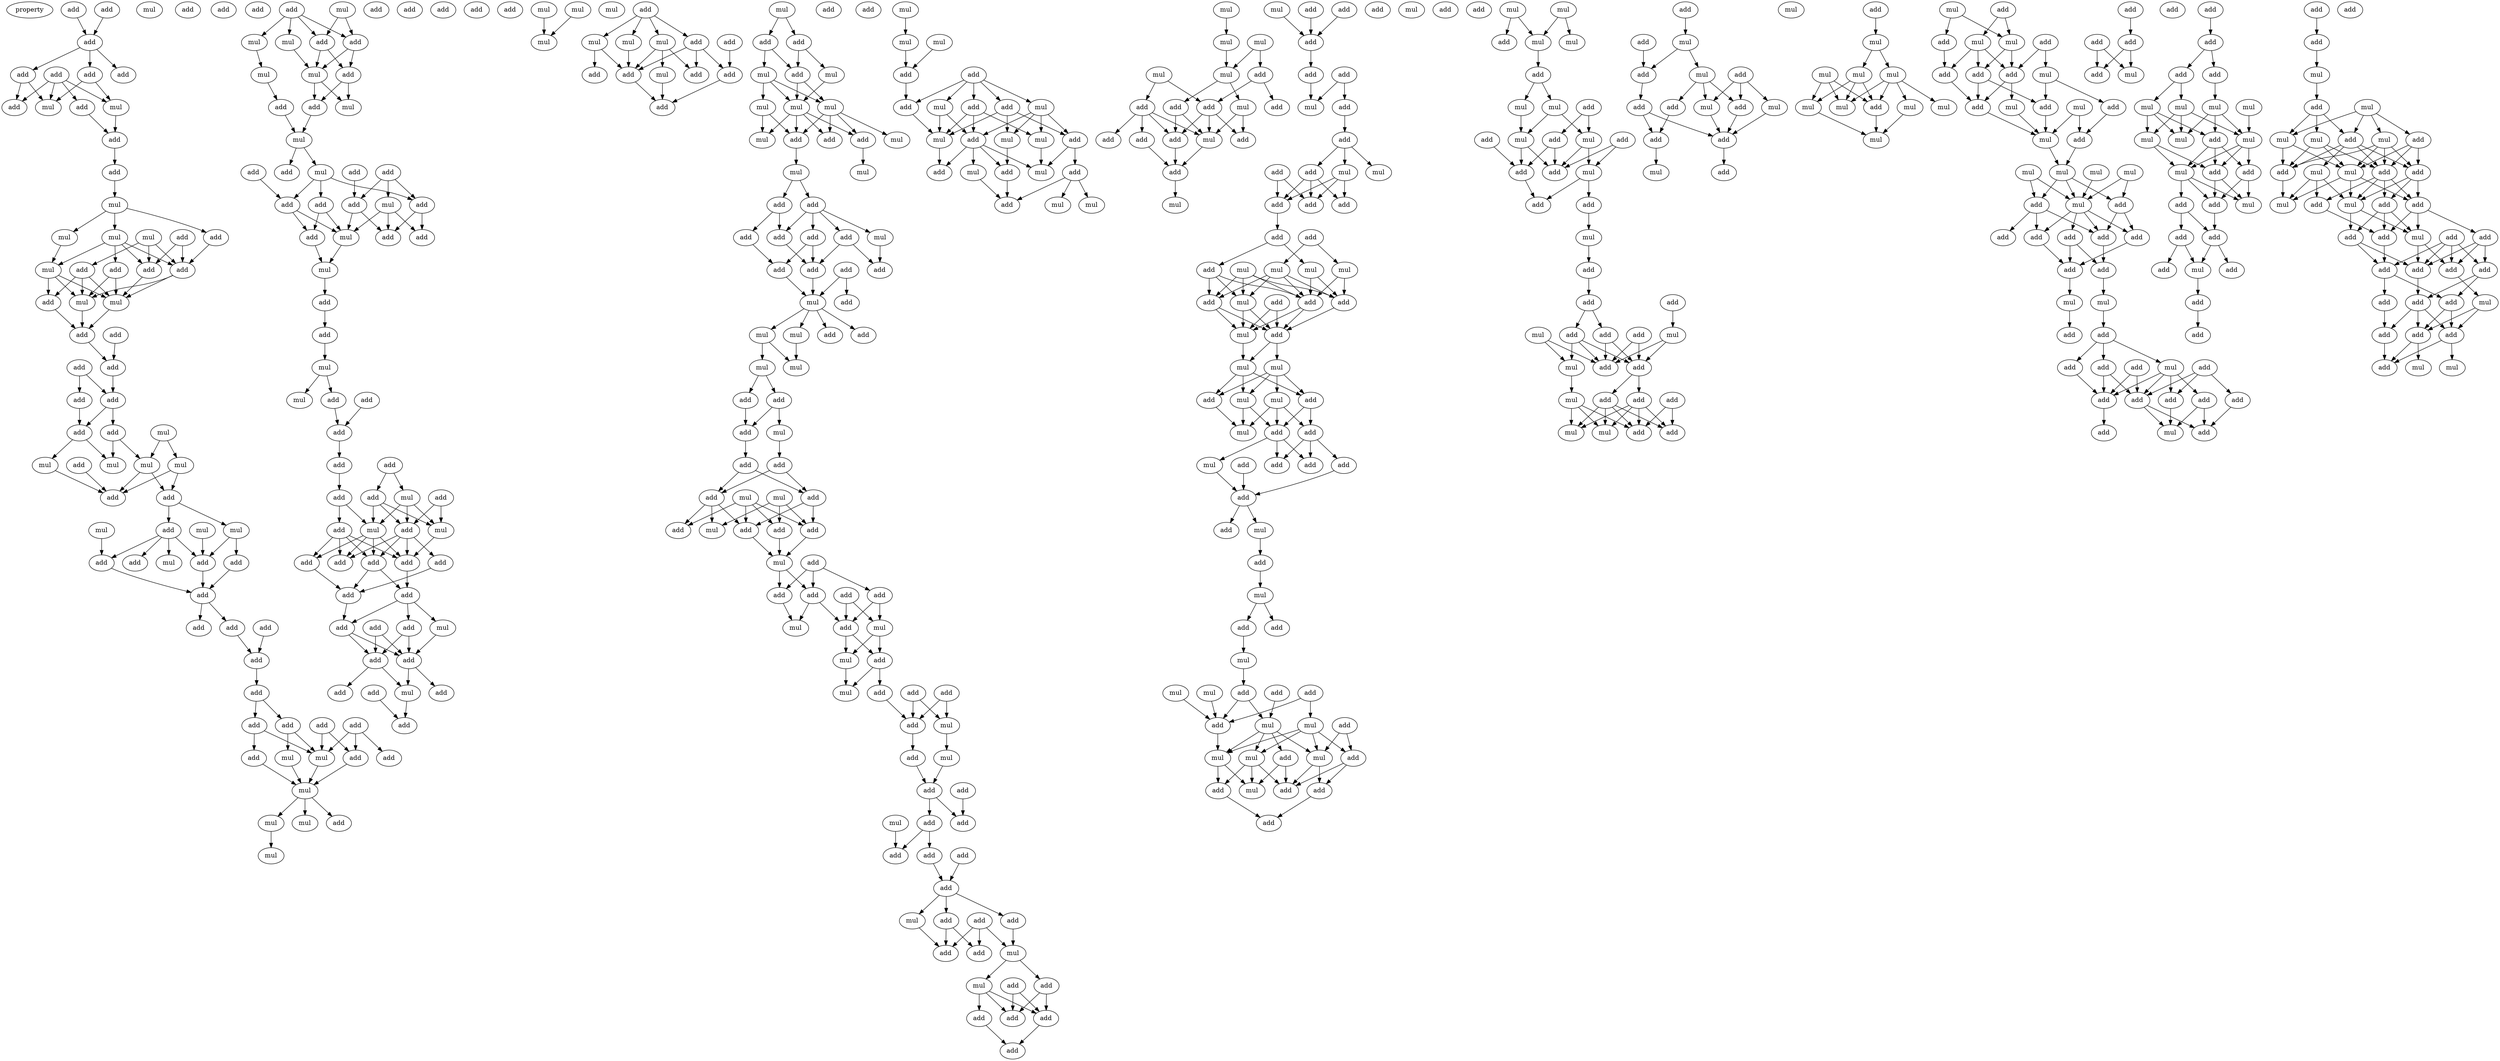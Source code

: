 digraph {
    node [fontcolor=black]
    property [mul=2,lf=1.1]
    0 [ label = add ];
    1 [ label = mul ];
    2 [ label = add ];
    3 [ label = add ];
    4 [ label = add ];
    5 [ label = add ];
    6 [ label = add ];
    7 [ label = add ];
    8 [ label = mul ];
    9 [ label = mul ];
    10 [ label = add ];
    11 [ label = add ];
    12 [ label = add ];
    13 [ label = add ];
    14 [ label = add ];
    15 [ label = add ];
    16 [ label = mul ];
    17 [ label = mul ];
    18 [ label = add ];
    19 [ label = add ];
    20 [ label = mul ];
    21 [ label = mul ];
    22 [ label = add ];
    23 [ label = add ];
    24 [ label = mul ];
    25 [ label = add ];
    26 [ label = add ];
    27 [ label = add ];
    28 [ label = mul ];
    29 [ label = mul ];
    30 [ label = add ];
    31 [ label = add ];
    32 [ label = add ];
    33 [ label = add ];
    34 [ label = add ];
    35 [ label = add ];
    36 [ label = add ];
    37 [ label = add ];
    38 [ label = mul ];
    39 [ label = add ];
    40 [ label = mul ];
    41 [ label = mul ];
    42 [ label = mul ];
    43 [ label = mul ];
    44 [ label = add ];
    45 [ label = add ];
    46 [ label = mul ];
    47 [ label = mul ];
    48 [ label = mul ];
    49 [ label = add ];
    50 [ label = add ];
    51 [ label = mul ];
    52 [ label = add ];
    53 [ label = add ];
    54 [ label = add ];
    55 [ label = add ];
    56 [ label = add ];
    57 [ label = add ];
    58 [ label = add ];
    59 [ label = add ];
    60 [ label = add ];
    61 [ label = add ];
    62 [ label = add ];
    63 [ label = add ];
    64 [ label = add ];
    65 [ label = add ];
    66 [ label = add ];
    67 [ label = mul ];
    68 [ label = mul ];
    69 [ label = add ];
    70 [ label = add ];
    71 [ label = mul ];
    72 [ label = mul ];
    73 [ label = mul ];
    74 [ label = add ];
    75 [ label = mul ];
    76 [ label = add ];
    77 [ label = mul ];
    78 [ label = mul ];
    79 [ label = add ];
    80 [ label = add ];
    81 [ label = mul ];
    82 [ label = add ];
    83 [ label = mul ];
    84 [ label = mul ];
    85 [ label = mul ];
    86 [ label = add ];
    87 [ label = add ];
    88 [ label = mul ];
    89 [ label = add ];
    90 [ label = add ];
    91 [ label = add ];
    92 [ label = add ];
    93 [ label = mul ];
    94 [ label = add ];
    95 [ label = add ];
    96 [ label = mul ];
    97 [ label = add ];
    98 [ label = add ];
    99 [ label = add ];
    100 [ label = mul ];
    101 [ label = add ];
    102 [ label = add ];
    103 [ label = mul ];
    104 [ label = add ];
    105 [ label = add ];
    106 [ label = mul ];
    107 [ label = mul ];
    108 [ label = add ];
    109 [ label = add ];
    110 [ label = add ];
    111 [ label = add ];
    112 [ label = add ];
    113 [ label = add ];
    114 [ label = add ];
    115 [ label = add ];
    116 [ label = add ];
    117 [ label = mul ];
    118 [ label = add ];
    119 [ label = mul ];
    120 [ label = mul ];
    121 [ label = add ];
    122 [ label = add ];
    123 [ label = add ];
    124 [ label = add ];
    125 [ label = add ];
    126 [ label = add ];
    127 [ label = add ];
    128 [ label = add ];
    129 [ label = add ];
    130 [ label = add ];
    131 [ label = add ];
    132 [ label = mul ];
    133 [ label = add ];
    134 [ label = add ];
    135 [ label = add ];
    136 [ label = mul ];
    137 [ label = add ];
    138 [ label = add ];
    139 [ label = add ];
    140 [ label = add ];
    141 [ label = add ];
    142 [ label = add ];
    143 [ label = add ];
    144 [ label = mul ];
    145 [ label = mul ];
    146 [ label = mul ];
    147 [ label = mul ];
    148 [ label = add ];
    149 [ label = mul ];
    150 [ label = mul ];
    151 [ label = add ];
    152 [ label = add ];
    153 [ label = mul ];
    154 [ label = add ];
    155 [ label = add ];
    156 [ label = add ];
    157 [ label = add ];
    158 [ label = mul ];
    159 [ label = mul ];
    160 [ label = add ];
    161 [ label = add ];
    162 [ label = add ];
    163 [ label = mul ];
    164 [ label = add ];
    165 [ label = mul ];
    166 [ label = mul ];
    167 [ label = mul ];
    168 [ label = mul ];
    169 [ label = mul ];
    170 [ label = mul ];
    171 [ label = add ];
    172 [ label = add ];
    173 [ label = add ];
    174 [ label = mul ];
    175 [ label = mul ];
    176 [ label = add ];
    177 [ label = add ];
    178 [ label = add ];
    179 [ label = add ];
    180 [ label = add ];
    181 [ label = mul ];
    182 [ label = add ];
    183 [ label = add ];
    184 [ label = add ];
    185 [ label = add ];
    186 [ label = add ];
    187 [ label = mul ];
    188 [ label = add ];
    189 [ label = mul ];
    190 [ label = mul ];
    191 [ label = add ];
    192 [ label = add ];
    193 [ label = mul ];
    194 [ label = mul ];
    195 [ label = add ];
    196 [ label = add ];
    197 [ label = mul ];
    198 [ label = add ];
    199 [ label = add ];
    200 [ label = add ];
    201 [ label = add ];
    202 [ label = mul ];
    203 [ label = add ];
    204 [ label = mul ];
    205 [ label = add ];
    206 [ label = add ];
    207 [ label = mul ];
    208 [ label = add ];
    209 [ label = add ];
    210 [ label = add ];
    211 [ label = mul ];
    212 [ label = add ];
    213 [ label = add ];
    214 [ label = add ];
    215 [ label = add ];
    216 [ label = mul ];
    217 [ label = mul ];
    218 [ label = add ];
    219 [ label = mul ];
    220 [ label = add ];
    221 [ label = add ];
    222 [ label = mul ];
    223 [ label = add ];
    224 [ label = add ];
    225 [ label = add ];
    226 [ label = mul ];
    227 [ label = add ];
    228 [ label = mul ];
    229 [ label = add ];
    230 [ label = add ];
    231 [ label = add ];
    232 [ label = mul ];
    233 [ label = add ];
    234 [ label = add ];
    235 [ label = add ];
    236 [ label = add ];
    237 [ label = add ];
    238 [ label = add ];
    239 [ label = add ];
    240 [ label = add ];
    241 [ label = add ];
    242 [ label = mul ];
    243 [ label = add ];
    244 [ label = mul ];
    245 [ label = add ];
    246 [ label = mul ];
    247 [ label = add ];
    248 [ label = add ];
    249 [ label = add ];
    250 [ label = add ];
    251 [ label = add ];
    252 [ label = add ];
    253 [ label = add ];
    254 [ label = mul ];
    255 [ label = mul ];
    256 [ label = mul ];
    257 [ label = add ];
    258 [ label = add ];
    259 [ label = mul ];
    260 [ label = add ];
    261 [ label = add ];
    262 [ label = mul ];
    263 [ label = add ];
    264 [ label = mul ];
    265 [ label = add ];
    266 [ label = add ];
    267 [ label = mul ];
    268 [ label = mul ];
    269 [ label = add ];
    270 [ label = mul ];
    271 [ label = add ];
    272 [ label = mul ];
    273 [ label = add ];
    274 [ label = add ];
    275 [ label = mul ];
    276 [ label = mul ];
    277 [ label = mul ];
    278 [ label = mul ];
    279 [ label = mul ];
    280 [ label = add ];
    281 [ label = mul ];
    282 [ label = mul ];
    283 [ label = add ];
    284 [ label = add ];
    285 [ label = mul ];
    286 [ label = add ];
    287 [ label = add ];
    288 [ label = mul ];
    289 [ label = add ];
    290 [ label = add ];
    291 [ label = add ];
    292 [ label = add ];
    293 [ label = add ];
    294 [ label = mul ];
    295 [ label = mul ];
    296 [ label = add ];
    297 [ label = add ];
    298 [ label = add ];
    299 [ label = add ];
    300 [ label = add ];
    301 [ label = add ];
    302 [ label = mul ];
    303 [ label = add ];
    304 [ label = add ];
    305 [ label = mul ];
    306 [ label = add ];
    307 [ label = add ];
    308 [ label = mul ];
    309 [ label = add ];
    310 [ label = add ];
    311 [ label = add ];
    312 [ label = add ];
    313 [ label = add ];
    314 [ label = mul ];
    315 [ label = add ];
    316 [ label = mul ];
    317 [ label = mul ];
    318 [ label = mul ];
    319 [ label = mul ];
    320 [ label = add ];
    321 [ label = add ];
    322 [ label = add ];
    323 [ label = add ];
    324 [ label = mul ];
    325 [ label = add ];
    326 [ label = mul ];
    327 [ label = mul ];
    328 [ label = add ];
    329 [ label = mul ];
    330 [ label = add ];
    331 [ label = mul ];
    332 [ label = mul ];
    333 [ label = add ];
    334 [ label = add ];
    335 [ label = add ];
    336 [ label = add ];
    337 [ label = mul ];
    338 [ label = add ];
    339 [ label = add ];
    340 [ label = add ];
    341 [ label = mul ];
    342 [ label = add ];
    343 [ label = add ];
    344 [ label = mul ];
    345 [ label = add ];
    346 [ label = add ];
    347 [ label = mul ];
    348 [ label = add ];
    349 [ label = add ];
    350 [ label = mul ];
    351 [ label = add ];
    352 [ label = add ];
    353 [ label = mul ];
    354 [ label = add ];
    355 [ label = mul ];
    356 [ label = add ];
    357 [ label = mul ];
    358 [ label = mul ];
    359 [ label = add ];
    360 [ label = mul ];
    361 [ label = mul ];
    362 [ label = add ];
    363 [ label = mul ];
    364 [ label = add ];
    365 [ label = mul ];
    366 [ label = add ];
    367 [ label = add ];
    368 [ label = add ];
    369 [ label = add ];
    370 [ label = mul ];
    371 [ label = mul ];
    372 [ label = mul ];
    373 [ label = add ];
    374 [ label = mul ];
    375 [ label = add ];
    376 [ label = mul ];
    377 [ label = add ];
    378 [ label = mul ];
    379 [ label = add ];
    380 [ label = mul ];
    381 [ label = mul ];
    382 [ label = add ];
    383 [ label = add ];
    384 [ label = add ];
    385 [ label = mul ];
    386 [ label = add ];
    387 [ label = add ];
    388 [ label = add ];
    389 [ label = mul ];
    390 [ label = add ];
    391 [ label = add ];
    392 [ label = add ];
    393 [ label = add ];
    394 [ label = mul ];
    395 [ label = mul ];
    396 [ label = add ];
    397 [ label = add ];
    398 [ label = mul ];
    399 [ label = add ];
    400 [ label = add ];
    401 [ label = add ];
    402 [ label = mul ];
    403 [ label = add ];
    404 [ label = add ];
    405 [ label = mul ];
    406 [ label = add ];
    407 [ label = mul ];
    408 [ label = add ];
    409 [ label = add ];
    410 [ label = add ];
    411 [ label = mul ];
    412 [ label = add ];
    413 [ label = add ];
    414 [ label = mul ];
    415 [ label = add ];
    416 [ label = add ];
    417 [ label = add ];
    418 [ label = mul ];
    419 [ label = mul ];
    420 [ label = add ];
    421 [ label = add ];
    422 [ label = mul ];
    423 [ label = add ];
    424 [ label = mul ];
    425 [ label = add ];
    426 [ label = mul ];
    427 [ label = mul ];
    428 [ label = mul ];
    429 [ label = mul ];
    430 [ label = add ];
    431 [ label = mul ];
    432 [ label = mul ];
    433 [ label = mul ];
    434 [ label = mul ];
    435 [ label = mul ];
    436 [ label = add ];
    437 [ label = mul ];
    438 [ label = add ];
    439 [ label = mul ];
    440 [ label = add ];
    441 [ label = mul ];
    442 [ label = add ];
    443 [ label = mul ];
    444 [ label = add ];
    445 [ label = add ];
    446 [ label = mul ];
    447 [ label = add ];
    448 [ label = add ];
    449 [ label = add ];
    450 [ label = mul ];
    451 [ label = mul ];
    452 [ label = add ];
    453 [ label = mul ];
    454 [ label = mul ];
    455 [ label = mul ];
    456 [ label = mul ];
    457 [ label = add ];
    458 [ label = add ];
    459 [ label = mul ];
    460 [ label = add ];
    461 [ label = add ];
    462 [ label = add ];
    463 [ label = add ];
    464 [ label = add ];
    465 [ label = add ];
    466 [ label = add ];
    467 [ label = mul ];
    468 [ label = mul ];
    469 [ label = add ];
    470 [ label = add ];
    471 [ label = add ];
    472 [ label = add ];
    473 [ label = add ];
    474 [ label = mul ];
    475 [ label = add ];
    476 [ label = add ];
    477 [ label = add ];
    478 [ label = add ];
    479 [ label = add ];
    480 [ label = add ];
    481 [ label = add ];
    482 [ label = mul ];
    483 [ label = add ];
    484 [ label = add ];
    485 [ label = add ];
    486 [ label = add ];
    487 [ label = add ];
    488 [ label = add ];
    489 [ label = mul ];
    490 [ label = add ];
    491 [ label = add ];
    492 [ label = add ];
    493 [ label = add ];
    494 [ label = mul ];
    495 [ label = mul ];
    496 [ label = mul ];
    497 [ label = mul ];
    498 [ label = mul ];
    499 [ label = mul ];
    500 [ label = add ];
    501 [ label = mul ];
    502 [ label = mul ];
    503 [ label = add ];
    504 [ label = add ];
    505 [ label = mul ];
    506 [ label = add ];
    507 [ label = add ];
    508 [ label = add ];
    509 [ label = add ];
    510 [ label = add ];
    511 [ label = add ];
    512 [ label = add ];
    513 [ label = add ];
    514 [ label = mul ];
    515 [ label = add ];
    516 [ label = mul ];
    517 [ label = add ];
    518 [ label = add ];
    519 [ label = add ];
    520 [ label = mul ];
    521 [ label = mul ];
    522 [ label = mul ];
    523 [ label = mul ];
    524 [ label = add ];
    525 [ label = add ];
    526 [ label = add ];
    527 [ label = add ];
    528 [ label = mul ];
    529 [ label = add ];
    530 [ label = mul ];
    531 [ label = add ];
    532 [ label = mul ];
    533 [ label = mul ];
    534 [ label = add ];
    535 [ label = add ];
    536 [ label = mul ];
    537 [ label = add ];
    538 [ label = add ];
    539 [ label = add ];
    540 [ label = add ];
    541 [ label = add ];
    542 [ label = add ];
    543 [ label = add ];
    544 [ label = add ];
    545 [ label = add ];
    546 [ label = add ];
    547 [ label = mul ];
    548 [ label = add ];
    549 [ label = add ];
    550 [ label = add ];
    551 [ label = add ];
    552 [ label = mul ];
    553 [ label = add ];
    554 [ label = mul ];
    0 -> 3 [ name = 0 ];
    2 -> 3 [ name = 1 ];
    3 -> 4 [ name = 2 ];
    3 -> 5 [ name = 3 ];
    3 -> 7 [ name = 4 ];
    4 -> 8 [ name = 5 ];
    4 -> 10 [ name = 6 ];
    5 -> 8 [ name = 7 ];
    5 -> 9 [ name = 8 ];
    6 -> 8 [ name = 9 ];
    6 -> 9 [ name = 10 ];
    6 -> 10 [ name = 11 ];
    6 -> 11 [ name = 12 ];
    9 -> 12 [ name = 13 ];
    11 -> 12 [ name = 14 ];
    12 -> 14 [ name = 15 ];
    14 -> 16 [ name = 16 ];
    16 -> 17 [ name = 17 ];
    16 -> 19 [ name = 18 ];
    16 -> 21 [ name = 19 ];
    17 -> 23 [ name = 20 ];
    17 -> 24 [ name = 21 ];
    17 -> 25 [ name = 22 ];
    17 -> 26 [ name = 23 ];
    18 -> 23 [ name = 24 ];
    18 -> 26 [ name = 25 ];
    19 -> 23 [ name = 26 ];
    20 -> 22 [ name = 27 ];
    20 -> 23 [ name = 28 ];
    20 -> 26 [ name = 29 ];
    21 -> 24 [ name = 30 ];
    22 -> 27 [ name = 31 ];
    22 -> 28 [ name = 32 ];
    22 -> 29 [ name = 33 ];
    23 -> 28 [ name = 34 ];
    23 -> 29 [ name = 35 ];
    24 -> 27 [ name = 36 ];
    24 -> 28 [ name = 37 ];
    24 -> 29 [ name = 38 ];
    25 -> 28 [ name = 39 ];
    25 -> 29 [ name = 40 ];
    26 -> 28 [ name = 41 ];
    27 -> 31 [ name = 42 ];
    28 -> 31 [ name = 43 ];
    29 -> 31 [ name = 44 ];
    30 -> 32 [ name = 45 ];
    31 -> 32 [ name = 46 ];
    32 -> 34 [ name = 47 ];
    33 -> 34 [ name = 48 ];
    33 -> 35 [ name = 49 ];
    34 -> 36 [ name = 50 ];
    34 -> 37 [ name = 51 ];
    35 -> 36 [ name = 52 ];
    36 -> 41 [ name = 53 ];
    36 -> 43 [ name = 54 ];
    37 -> 40 [ name = 55 ];
    37 -> 43 [ name = 56 ];
    38 -> 40 [ name = 57 ];
    38 -> 42 [ name = 58 ];
    39 -> 45 [ name = 59 ];
    40 -> 44 [ name = 60 ];
    40 -> 45 [ name = 61 ];
    41 -> 45 [ name = 62 ];
    42 -> 44 [ name = 63 ];
    42 -> 45 [ name = 64 ];
    44 -> 46 [ name = 65 ];
    44 -> 49 [ name = 66 ];
    46 -> 50 [ name = 67 ];
    46 -> 52 [ name = 68 ];
    47 -> 50 [ name = 69 ];
    48 -> 53 [ name = 70 ];
    49 -> 50 [ name = 71 ];
    49 -> 51 [ name = 72 ];
    49 -> 53 [ name = 73 ];
    49 -> 54 [ name = 74 ];
    50 -> 55 [ name = 75 ];
    52 -> 55 [ name = 76 ];
    53 -> 55 [ name = 77 ];
    55 -> 56 [ name = 78 ];
    55 -> 58 [ name = 79 ];
    57 -> 59 [ name = 80 ];
    58 -> 59 [ name = 81 ];
    59 -> 60 [ name = 82 ];
    60 -> 62 [ name = 83 ];
    60 -> 65 [ name = 84 ];
    61 -> 66 [ name = 85 ];
    61 -> 67 [ name = 86 ];
    61 -> 70 [ name = 87 ];
    62 -> 67 [ name = 88 ];
    62 -> 68 [ name = 89 ];
    64 -> 66 [ name = 90 ];
    64 -> 67 [ name = 91 ];
    65 -> 67 [ name = 92 ];
    65 -> 69 [ name = 93 ];
    66 -> 71 [ name = 94 ];
    67 -> 71 [ name = 95 ];
    68 -> 71 [ name = 96 ];
    69 -> 71 [ name = 97 ];
    71 -> 72 [ name = 98 ];
    71 -> 73 [ name = 99 ];
    71 -> 74 [ name = 100 ];
    72 -> 75 [ name = 101 ];
    76 -> 78 [ name = 102 ];
    76 -> 79 [ name = 103 ];
    76 -> 80 [ name = 104 ];
    76 -> 81 [ name = 105 ];
    77 -> 79 [ name = 106 ];
    77 -> 80 [ name = 107 ];
    78 -> 83 [ name = 108 ];
    79 -> 82 [ name = 109 ];
    79 -> 83 [ name = 110 ];
    80 -> 82 [ name = 111 ];
    80 -> 83 [ name = 112 ];
    81 -> 84 [ name = 113 ];
    82 -> 85 [ name = 114 ];
    82 -> 87 [ name = 115 ];
    83 -> 85 [ name = 116 ];
    83 -> 87 [ name = 117 ];
    84 -> 86 [ name = 118 ];
    86 -> 88 [ name = 119 ];
    87 -> 88 [ name = 120 ];
    88 -> 90 [ name = 121 ];
    88 -> 93 [ name = 122 ];
    89 -> 95 [ name = 123 ];
    89 -> 96 [ name = 124 ];
    89 -> 97 [ name = 125 ];
    91 -> 98 [ name = 126 ];
    92 -> 97 [ name = 127 ];
    93 -> 94 [ name = 128 ];
    93 -> 95 [ name = 129 ];
    93 -> 98 [ name = 130 ];
    94 -> 100 [ name = 131 ];
    94 -> 102 [ name = 132 ];
    95 -> 99 [ name = 133 ];
    95 -> 101 [ name = 134 ];
    96 -> 99 [ name = 135 ];
    96 -> 100 [ name = 136 ];
    96 -> 101 [ name = 137 ];
    97 -> 100 [ name = 138 ];
    97 -> 101 [ name = 139 ];
    98 -> 100 [ name = 140 ];
    98 -> 102 [ name = 141 ];
    100 -> 103 [ name = 142 ];
    102 -> 103 [ name = 143 ];
    103 -> 104 [ name = 144 ];
    104 -> 105 [ name = 145 ];
    105 -> 106 [ name = 146 ];
    106 -> 107 [ name = 147 ];
    106 -> 109 [ name = 148 ];
    108 -> 112 [ name = 149 ];
    109 -> 112 [ name = 150 ];
    112 -> 114 [ name = 151 ];
    113 -> 116 [ name = 152 ];
    113 -> 117 [ name = 153 ];
    114 -> 118 [ name = 154 ];
    115 -> 120 [ name = 155 ];
    115 -> 122 [ name = 156 ];
    116 -> 119 [ name = 157 ];
    116 -> 120 [ name = 158 ];
    116 -> 122 [ name = 159 ];
    117 -> 119 [ name = 160 ];
    117 -> 120 [ name = 161 ];
    117 -> 122 [ name = 162 ];
    118 -> 119 [ name = 163 ];
    118 -> 121 [ name = 164 ];
    119 -> 123 [ name = 165 ];
    119 -> 125 [ name = 166 ];
    119 -> 126 [ name = 167 ];
    119 -> 127 [ name = 168 ];
    120 -> 127 [ name = 169 ];
    121 -> 123 [ name = 170 ];
    121 -> 125 [ name = 171 ];
    121 -> 126 [ name = 172 ];
    121 -> 127 [ name = 173 ];
    122 -> 124 [ name = 174 ];
    122 -> 125 [ name = 175 ];
    122 -> 126 [ name = 176 ];
    122 -> 127 [ name = 177 ];
    123 -> 128 [ name = 178 ];
    124 -> 128 [ name = 179 ];
    126 -> 128 [ name = 180 ];
    126 -> 129 [ name = 181 ];
    127 -> 129 [ name = 182 ];
    128 -> 130 [ name = 183 ];
    129 -> 130 [ name = 184 ];
    129 -> 132 [ name = 185 ];
    129 -> 133 [ name = 186 ];
    130 -> 134 [ name = 187 ];
    130 -> 135 [ name = 188 ];
    131 -> 134 [ name = 189 ];
    131 -> 135 [ name = 190 ];
    132 -> 135 [ name = 191 ];
    133 -> 134 [ name = 192 ];
    133 -> 135 [ name = 193 ];
    134 -> 136 [ name = 194 ];
    134 -> 137 [ name = 195 ];
    135 -> 136 [ name = 196 ];
    135 -> 138 [ name = 197 ];
    136 -> 140 [ name = 198 ];
    139 -> 140 [ name = 199 ];
    144 -> 147 [ name = 200 ];
    146 -> 147 [ name = 201 ];
    148 -> 149 [ name = 202 ];
    148 -> 150 [ name = 203 ];
    148 -> 152 [ name = 204 ];
    148 -> 153 [ name = 205 ];
    149 -> 155 [ name = 206 ];
    149 -> 157 [ name = 207 ];
    150 -> 156 [ name = 208 ];
    150 -> 157 [ name = 209 ];
    150 -> 158 [ name = 210 ];
    151 -> 154 [ name = 211 ];
    152 -> 154 [ name = 212 ];
    152 -> 156 [ name = 213 ];
    152 -> 157 [ name = 214 ];
    153 -> 157 [ name = 215 ];
    154 -> 160 [ name = 216 ];
    157 -> 160 [ name = 217 ];
    158 -> 160 [ name = 218 ];
    159 -> 161 [ name = 219 ];
    159 -> 162 [ name = 220 ];
    161 -> 164 [ name = 221 ];
    161 -> 165 [ name = 222 ];
    162 -> 163 [ name = 223 ];
    162 -> 164 [ name = 224 ];
    163 -> 166 [ name = 225 ];
    163 -> 167 [ name = 226 ];
    163 -> 168 [ name = 227 ];
    164 -> 167 [ name = 228 ];
    164 -> 168 [ name = 229 ];
    165 -> 167 [ name = 230 ];
    166 -> 170 [ name = 231 ];
    166 -> 171 [ name = 232 ];
    167 -> 170 [ name = 233 ];
    167 -> 171 [ name = 234 ];
    167 -> 172 [ name = 235 ];
    167 -> 173 [ name = 236 ];
    168 -> 169 [ name = 237 ];
    168 -> 171 [ name = 238 ];
    168 -> 172 [ name = 239 ];
    168 -> 173 [ name = 240 ];
    171 -> 174 [ name = 241 ];
    173 -> 175 [ name = 242 ];
    174 -> 176 [ name = 243 ];
    174 -> 177 [ name = 244 ];
    176 -> 178 [ name = 245 ];
    176 -> 182 [ name = 246 ];
    177 -> 178 [ name = 247 ];
    177 -> 179 [ name = 248 ];
    177 -> 180 [ name = 249 ];
    177 -> 181 [ name = 250 ];
    178 -> 186 [ name = 251 ];
    179 -> 183 [ name = 252 ];
    179 -> 186 [ name = 253 ];
    180 -> 185 [ name = 254 ];
    180 -> 186 [ name = 255 ];
    181 -> 185 [ name = 256 ];
    182 -> 183 [ name = 257 ];
    183 -> 187 [ name = 258 ];
    184 -> 187 [ name = 259 ];
    184 -> 188 [ name = 260 ];
    186 -> 187 [ name = 261 ];
    187 -> 189 [ name = 262 ];
    187 -> 190 [ name = 263 ];
    187 -> 191 [ name = 264 ];
    187 -> 192 [ name = 265 ];
    189 -> 193 [ name = 266 ];
    189 -> 194 [ name = 267 ];
    190 -> 194 [ name = 268 ];
    193 -> 195 [ name = 269 ];
    193 -> 196 [ name = 270 ];
    195 -> 197 [ name = 271 ];
    195 -> 198 [ name = 272 ];
    196 -> 198 [ name = 273 ];
    197 -> 200 [ name = 274 ];
    198 -> 199 [ name = 275 ];
    199 -> 201 [ name = 276 ];
    199 -> 203 [ name = 277 ];
    200 -> 201 [ name = 278 ];
    200 -> 203 [ name = 279 ];
    201 -> 207 [ name = 280 ];
    201 -> 208 [ name = 281 ];
    201 -> 209 [ name = 282 ];
    202 -> 205 [ name = 283 ];
    202 -> 206 [ name = 284 ];
    202 -> 208 [ name = 285 ];
    202 -> 209 [ name = 286 ];
    203 -> 205 [ name = 287 ];
    203 -> 208 [ name = 288 ];
    204 -> 205 [ name = 289 ];
    204 -> 206 [ name = 290 ];
    204 -> 207 [ name = 291 ];
    205 -> 211 [ name = 292 ];
    206 -> 211 [ name = 293 ];
    208 -> 211 [ name = 294 ];
    210 -> 212 [ name = 295 ];
    210 -> 214 [ name = 296 ];
    210 -> 215 [ name = 297 ];
    211 -> 212 [ name = 298 ];
    211 -> 215 [ name = 299 ];
    212 -> 216 [ name = 300 ];
    212 -> 218 [ name = 301 ];
    213 -> 217 [ name = 302 ];
    213 -> 218 [ name = 303 ];
    214 -> 217 [ name = 304 ];
    214 -> 218 [ name = 305 ];
    215 -> 216 [ name = 306 ];
    217 -> 219 [ name = 307 ];
    217 -> 220 [ name = 308 ];
    218 -> 219 [ name = 309 ];
    218 -> 220 [ name = 310 ];
    219 -> 222 [ name = 311 ];
    220 -> 222 [ name = 312 ];
    220 -> 223 [ name = 313 ];
    221 -> 225 [ name = 314 ];
    221 -> 226 [ name = 315 ];
    223 -> 225 [ name = 316 ];
    224 -> 225 [ name = 317 ];
    224 -> 226 [ name = 318 ];
    225 -> 227 [ name = 319 ];
    226 -> 228 [ name = 320 ];
    227 -> 229 [ name = 321 ];
    228 -> 229 [ name = 322 ];
    229 -> 231 [ name = 323 ];
    229 -> 233 [ name = 324 ];
    230 -> 233 [ name = 325 ];
    231 -> 234 [ name = 326 ];
    231 -> 236 [ name = 327 ];
    232 -> 234 [ name = 328 ];
    235 -> 237 [ name = 329 ];
    236 -> 237 [ name = 330 ];
    237 -> 238 [ name = 331 ];
    237 -> 240 [ name = 332 ];
    237 -> 242 [ name = 333 ];
    238 -> 244 [ name = 334 ];
    239 -> 243 [ name = 335 ];
    239 -> 244 [ name = 336 ];
    239 -> 245 [ name = 337 ];
    240 -> 243 [ name = 338 ];
    240 -> 245 [ name = 339 ];
    242 -> 243 [ name = 340 ];
    244 -> 246 [ name = 341 ];
    244 -> 248 [ name = 342 ];
    246 -> 249 [ name = 343 ];
    246 -> 250 [ name = 344 ];
    246 -> 251 [ name = 345 ];
    247 -> 249 [ name = 346 ];
    247 -> 251 [ name = 347 ];
    248 -> 249 [ name = 348 ];
    248 -> 251 [ name = 349 ];
    250 -> 253 [ name = 350 ];
    251 -> 253 [ name = 351 ];
    254 -> 255 [ name = 352 ];
    255 -> 258 [ name = 353 ];
    256 -> 258 [ name = 354 ];
    257 -> 259 [ name = 355 ];
    257 -> 260 [ name = 356 ];
    257 -> 261 [ name = 357 ];
    257 -> 262 [ name = 358 ];
    257 -> 263 [ name = 359 ];
    258 -> 263 [ name = 360 ];
    259 -> 264 [ name = 361 ];
    259 -> 266 [ name = 362 ];
    260 -> 264 [ name = 363 ];
    260 -> 265 [ name = 364 ];
    260 -> 267 [ name = 365 ];
    261 -> 264 [ name = 366 ];
    261 -> 266 [ name = 367 ];
    261 -> 268 [ name = 368 ];
    262 -> 265 [ name = 369 ];
    262 -> 266 [ name = 370 ];
    262 -> 267 [ name = 371 ];
    262 -> 268 [ name = 372 ];
    263 -> 264 [ name = 373 ];
    264 -> 273 [ name = 374 ];
    265 -> 269 [ name = 375 ];
    265 -> 272 [ name = 376 ];
    266 -> 270 [ name = 377 ];
    266 -> 271 [ name = 378 ];
    266 -> 272 [ name = 379 ];
    266 -> 273 [ name = 380 ];
    267 -> 271 [ name = 381 ];
    268 -> 272 [ name = 382 ];
    269 -> 274 [ name = 383 ];
    269 -> 275 [ name = 384 ];
    269 -> 276 [ name = 385 ];
    270 -> 274 [ name = 386 ];
    271 -> 274 [ name = 387 ];
    277 -> 278 [ name = 388 ];
    278 -> 281 [ name = 389 ];
    279 -> 280 [ name = 390 ];
    279 -> 281 [ name = 391 ];
    280 -> 283 [ name = 392 ];
    280 -> 287 [ name = 393 ];
    281 -> 285 [ name = 394 ];
    281 -> 286 [ name = 395 ];
    282 -> 283 [ name = 396 ];
    282 -> 284 [ name = 397 ];
    283 -> 288 [ name = 398 ];
    283 -> 290 [ name = 399 ];
    283 -> 291 [ name = 400 ];
    284 -> 288 [ name = 401 ];
    284 -> 289 [ name = 402 ];
    284 -> 291 [ name = 403 ];
    284 -> 292 [ name = 404 ];
    285 -> 288 [ name = 405 ];
    285 -> 290 [ name = 406 ];
    286 -> 288 [ name = 407 ];
    286 -> 291 [ name = 408 ];
    288 -> 293 [ name = 409 ];
    291 -> 293 [ name = 410 ];
    292 -> 293 [ name = 411 ];
    293 -> 294 [ name = 412 ];
    295 -> 298 [ name = 413 ];
    296 -> 298 [ name = 414 ];
    297 -> 298 [ name = 415 ];
    298 -> 299 [ name = 416 ];
    299 -> 302 [ name = 417 ];
    300 -> 301 [ name = 418 ];
    300 -> 302 [ name = 419 ];
    301 -> 303 [ name = 420 ];
    303 -> 304 [ name = 421 ];
    303 -> 305 [ name = 422 ];
    303 -> 308 [ name = 423 ];
    304 -> 309 [ name = 424 ];
    304 -> 310 [ name = 425 ];
    304 -> 311 [ name = 426 ];
    306 -> 309 [ name = 427 ];
    306 -> 311 [ name = 428 ];
    308 -> 309 [ name = 429 ];
    308 -> 310 [ name = 430 ];
    308 -> 311 [ name = 431 ];
    311 -> 313 [ name = 432 ];
    312 -> 316 [ name = 433 ];
    312 -> 317 [ name = 434 ];
    313 -> 314 [ name = 435 ];
    313 -> 315 [ name = 436 ];
    314 -> 321 [ name = 437 ];
    314 -> 323 [ name = 438 ];
    315 -> 319 [ name = 439 ];
    315 -> 320 [ name = 440 ];
    315 -> 323 [ name = 441 ];
    316 -> 321 [ name = 442 ];
    316 -> 323 [ name = 443 ];
    317 -> 319 [ name = 444 ];
    317 -> 320 [ name = 445 ];
    317 -> 321 [ name = 446 ];
    317 -> 323 [ name = 447 ];
    318 -> 319 [ name = 448 ];
    318 -> 320 [ name = 449 ];
    318 -> 321 [ name = 450 ];
    318 -> 323 [ name = 451 ];
    319 -> 324 [ name = 452 ];
    319 -> 325 [ name = 453 ];
    320 -> 324 [ name = 454 ];
    320 -> 325 [ name = 455 ];
    321 -> 325 [ name = 456 ];
    322 -> 324 [ name = 457 ];
    322 -> 325 [ name = 458 ];
    323 -> 324 [ name = 459 ];
    323 -> 325 [ name = 460 ];
    324 -> 327 [ name = 461 ];
    325 -> 326 [ name = 462 ];
    325 -> 327 [ name = 463 ];
    326 -> 328 [ name = 464 ];
    326 -> 329 [ name = 465 ];
    326 -> 330 [ name = 466 ];
    326 -> 331 [ name = 467 ];
    327 -> 328 [ name = 468 ];
    327 -> 329 [ name = 469 ];
    327 -> 330 [ name = 470 ];
    328 -> 332 [ name = 471 ];
    329 -> 332 [ name = 472 ];
    329 -> 333 [ name = 473 ];
    330 -> 333 [ name = 474 ];
    330 -> 334 [ name = 475 ];
    331 -> 332 [ name = 476 ];
    331 -> 333 [ name = 477 ];
    331 -> 334 [ name = 478 ];
    333 -> 335 [ name = 479 ];
    333 -> 337 [ name = 480 ];
    333 -> 339 [ name = 481 ];
    334 -> 335 [ name = 482 ];
    334 -> 338 [ name = 483 ];
    334 -> 339 [ name = 484 ];
    336 -> 340 [ name = 485 ];
    337 -> 340 [ name = 486 ];
    338 -> 340 [ name = 487 ];
    340 -> 343 [ name = 488 ];
    340 -> 344 [ name = 489 ];
    344 -> 346 [ name = 490 ];
    346 -> 347 [ name = 491 ];
    347 -> 348 [ name = 492 ];
    347 -> 349 [ name = 493 ];
    348 -> 350 [ name = 494 ];
    350 -> 351 [ name = 495 ];
    351 -> 356 [ name = 496 ];
    351 -> 357 [ name = 497 ];
    352 -> 357 [ name = 498 ];
    353 -> 356 [ name = 499 ];
    354 -> 356 [ name = 500 ];
    354 -> 358 [ name = 501 ];
    355 -> 356 [ name = 502 ];
    356 -> 361 [ name = 503 ];
    357 -> 360 [ name = 504 ];
    357 -> 361 [ name = 505 ];
    357 -> 363 [ name = 506 ];
    357 -> 364 [ name = 507 ];
    358 -> 360 [ name = 508 ];
    358 -> 361 [ name = 509 ];
    358 -> 362 [ name = 510 ];
    358 -> 363 [ name = 511 ];
    359 -> 360 [ name = 512 ];
    359 -> 362 [ name = 513 ];
    360 -> 367 [ name = 514 ];
    360 -> 368 [ name = 515 ];
    361 -> 365 [ name = 516 ];
    361 -> 366 [ name = 517 ];
    362 -> 367 [ name = 518 ];
    362 -> 368 [ name = 519 ];
    363 -> 365 [ name = 520 ];
    363 -> 366 [ name = 521 ];
    363 -> 368 [ name = 522 ];
    364 -> 365 [ name = 523 ];
    364 -> 368 [ name = 524 ];
    366 -> 369 [ name = 525 ];
    367 -> 369 [ name = 526 ];
    370 -> 372 [ name = 527 ];
    370 -> 374 [ name = 528 ];
    371 -> 372 [ name = 529 ];
    371 -> 373 [ name = 530 ];
    372 -> 375 [ name = 531 ];
    375 -> 376 [ name = 532 ];
    375 -> 378 [ name = 533 ];
    376 -> 380 [ name = 534 ];
    376 -> 381 [ name = 535 ];
    377 -> 379 [ name = 536 ];
    377 -> 381 [ name = 537 ];
    378 -> 380 [ name = 538 ];
    379 -> 384 [ name = 539 ];
    379 -> 386 [ name = 540 ];
    380 -> 384 [ name = 541 ];
    380 -> 386 [ name = 542 ];
    381 -> 384 [ name = 543 ];
    381 -> 385 [ name = 544 ];
    382 -> 386 [ name = 545 ];
    383 -> 384 [ name = 546 ];
    383 -> 385 [ name = 547 ];
    385 -> 387 [ name = 548 ];
    385 -> 388 [ name = 549 ];
    386 -> 388 [ name = 550 ];
    387 -> 389 [ name = 551 ];
    389 -> 390 [ name = 552 ];
    390 -> 391 [ name = 553 ];
    391 -> 396 [ name = 554 ];
    391 -> 397 [ name = 555 ];
    392 -> 395 [ name = 556 ];
    393 -> 399 [ name = 557 ];
    393 -> 400 [ name = 558 ];
    394 -> 398 [ name = 559 ];
    394 -> 399 [ name = 560 ];
    395 -> 399 [ name = 561 ];
    395 -> 400 [ name = 562 ];
    396 -> 399 [ name = 563 ];
    396 -> 400 [ name = 564 ];
    397 -> 398 [ name = 565 ];
    397 -> 399 [ name = 566 ];
    397 -> 400 [ name = 567 ];
    398 -> 402 [ name = 568 ];
    400 -> 401 [ name = 569 ];
    400 -> 404 [ name = 570 ];
    401 -> 405 [ name = 571 ];
    401 -> 406 [ name = 572 ];
    401 -> 407 [ name = 573 ];
    401 -> 408 [ name = 574 ];
    402 -> 405 [ name = 575 ];
    402 -> 406 [ name = 576 ];
    402 -> 407 [ name = 577 ];
    403 -> 406 [ name = 578 ];
    403 -> 408 [ name = 579 ];
    404 -> 405 [ name = 580 ];
    404 -> 406 [ name = 581 ];
    404 -> 407 [ name = 582 ];
    404 -> 408 [ name = 583 ];
    409 -> 411 [ name = 584 ];
    410 -> 412 [ name = 585 ];
    411 -> 412 [ name = 586 ];
    411 -> 414 [ name = 587 ];
    412 -> 416 [ name = 588 ];
    413 -> 417 [ name = 589 ];
    413 -> 418 [ name = 590 ];
    413 -> 419 [ name = 591 ];
    414 -> 415 [ name = 592 ];
    414 -> 417 [ name = 593 ];
    414 -> 419 [ name = 594 ];
    415 -> 420 [ name = 595 ];
    416 -> 420 [ name = 596 ];
    416 -> 421 [ name = 597 ];
    417 -> 421 [ name = 598 ];
    418 -> 421 [ name = 599 ];
    419 -> 421 [ name = 600 ];
    420 -> 424 [ name = 601 ];
    421 -> 425 [ name = 602 ];
    423 -> 426 [ name = 603 ];
    426 -> 427 [ name = 604 ];
    426 -> 428 [ name = 605 ];
    427 -> 430 [ name = 606 ];
    427 -> 433 [ name = 607 ];
    427 -> 434 [ name = 608 ];
    428 -> 430 [ name = 609 ];
    428 -> 431 [ name = 610 ];
    428 -> 432 [ name = 611 ];
    428 -> 434 [ name = 612 ];
    429 -> 430 [ name = 613 ];
    429 -> 433 [ name = 614 ];
    429 -> 434 [ name = 615 ];
    430 -> 435 [ name = 616 ];
    431 -> 435 [ name = 617 ];
    433 -> 435 [ name = 618 ];
    436 -> 439 [ name = 619 ];
    436 -> 441 [ name = 620 ];
    437 -> 438 [ name = 621 ];
    437 -> 441 [ name = 622 ];
    438 -> 445 [ name = 623 ];
    439 -> 442 [ name = 624 ];
    439 -> 444 [ name = 625 ];
    439 -> 445 [ name = 626 ];
    440 -> 443 [ name = 627 ];
    440 -> 444 [ name = 628 ];
    441 -> 442 [ name = 629 ];
    441 -> 444 [ name = 630 ];
    442 -> 447 [ name = 631 ];
    442 -> 449 [ name = 632 ];
    443 -> 448 [ name = 633 ];
    443 -> 449 [ name = 634 ];
    444 -> 447 [ name = 635 ];
    444 -> 450 [ name = 636 ];
    445 -> 447 [ name = 637 ];
    446 -> 451 [ name = 638 ];
    446 -> 452 [ name = 639 ];
    447 -> 451 [ name = 640 ];
    448 -> 452 [ name = 641 ];
    449 -> 451 [ name = 642 ];
    450 -> 451 [ name = 643 ];
    451 -> 454 [ name = 644 ];
    452 -> 454 [ name = 645 ];
    453 -> 459 [ name = 646 ];
    454 -> 457 [ name = 647 ];
    454 -> 458 [ name = 648 ];
    454 -> 459 [ name = 649 ];
    455 -> 458 [ name = 650 ];
    455 -> 459 [ name = 651 ];
    456 -> 457 [ name = 652 ];
    456 -> 459 [ name = 653 ];
    457 -> 460 [ name = 654 ];
    457 -> 462 [ name = 655 ];
    458 -> 460 [ name = 656 ];
    458 -> 461 [ name = 657 ];
    458 -> 463 [ name = 658 ];
    459 -> 460 [ name = 659 ];
    459 -> 461 [ name = 660 ];
    459 -> 462 [ name = 661 ];
    459 -> 464 [ name = 662 ];
    460 -> 466 [ name = 663 ];
    461 -> 465 [ name = 664 ];
    462 -> 465 [ name = 665 ];
    464 -> 465 [ name = 666 ];
    464 -> 466 [ name = 667 ];
    465 -> 468 [ name = 668 ];
    466 -> 467 [ name = 669 ];
    467 -> 469 [ name = 670 ];
    468 -> 470 [ name = 671 ];
    469 -> 472 [ name = 672 ];
    469 -> 474 [ name = 673 ];
    469 -> 475 [ name = 674 ];
    471 -> 476 [ name = 675 ];
    471 -> 478 [ name = 676 ];
    471 -> 479 [ name = 677 ];
    472 -> 480 [ name = 678 ];
    473 -> 478 [ name = 679 ];
    473 -> 480 [ name = 680 ];
    474 -> 476 [ name = 681 ];
    474 -> 477 [ name = 682 ];
    474 -> 478 [ name = 683 ];
    474 -> 480 [ name = 684 ];
    475 -> 478 [ name = 685 ];
    475 -> 480 [ name = 686 ];
    476 -> 482 [ name = 687 ];
    477 -> 481 [ name = 688 ];
    477 -> 482 [ name = 689 ];
    478 -> 481 [ name = 690 ];
    478 -> 482 [ name = 691 ];
    479 -> 481 [ name = 692 ];
    480 -> 483 [ name = 693 ];
    484 -> 486 [ name = 694 ];
    485 -> 488 [ name = 695 ];
    485 -> 489 [ name = 696 ];
    486 -> 488 [ name = 697 ];
    486 -> 489 [ name = 698 ];
    490 -> 491 [ name = 699 ];
    491 -> 492 [ name = 700 ];
    491 -> 493 [ name = 701 ];
    492 -> 495 [ name = 702 ];
    492 -> 496 [ name = 703 ];
    493 -> 497 [ name = 704 ];
    494 -> 499 [ name = 705 ];
    495 -> 498 [ name = 706 ];
    495 -> 500 [ name = 707 ];
    495 -> 501 [ name = 708 ];
    496 -> 498 [ name = 709 ];
    496 -> 499 [ name = 710 ];
    496 -> 501 [ name = 711 ];
    497 -> 498 [ name = 712 ];
    497 -> 499 [ name = 713 ];
    497 -> 500 [ name = 714 ];
    499 -> 502 [ name = 715 ];
    499 -> 503 [ name = 716 ];
    499 -> 504 [ name = 717 ];
    500 -> 502 [ name = 718 ];
    500 -> 503 [ name = 719 ];
    500 -> 504 [ name = 720 ];
    501 -> 502 [ name = 721 ];
    501 -> 503 [ name = 722 ];
    502 -> 505 [ name = 723 ];
    502 -> 506 [ name = 724 ];
    502 -> 507 [ name = 725 ];
    503 -> 505 [ name = 726 ];
    503 -> 506 [ name = 727 ];
    504 -> 505 [ name = 728 ];
    504 -> 506 [ name = 729 ];
    506 -> 508 [ name = 730 ];
    507 -> 508 [ name = 731 ];
    507 -> 509 [ name = 732 ];
    508 -> 513 [ name = 733 ];
    508 -> 514 [ name = 734 ];
    509 -> 512 [ name = 735 ];
    509 -> 514 [ name = 736 ];
    510 -> 511 [ name = 737 ];
    511 -> 516 [ name = 738 ];
    514 -> 517 [ name = 739 ];
    516 -> 519 [ name = 740 ];
    517 -> 518 [ name = 741 ];
    519 -> 522 [ name = 742 ];
    519 -> 523 [ name = 743 ];
    519 -> 524 [ name = 744 ];
    520 -> 521 [ name = 745 ];
    520 -> 522 [ name = 746 ];
    520 -> 524 [ name = 747 ];
    520 -> 525 [ name = 748 ];
    521 -> 526 [ name = 749 ];
    521 -> 527 [ name = 750 ];
    521 -> 529 [ name = 751 ];
    521 -> 530 [ name = 752 ];
    522 -> 527 [ name = 753 ];
    522 -> 530 [ name = 754 ];
    523 -> 526 [ name = 755 ];
    523 -> 527 [ name = 756 ];
    523 -> 530 [ name = 757 ];
    524 -> 526 [ name = 758 ];
    524 -> 527 [ name = 759 ];
    524 -> 528 [ name = 760 ];
    524 -> 529 [ name = 761 ];
    525 -> 526 [ name = 762 ];
    525 -> 529 [ name = 763 ];
    525 -> 530 [ name = 764 ];
    526 -> 531 [ name = 765 ];
    526 -> 533 [ name = 766 ];
    526 -> 534 [ name = 767 ];
    526 -> 535 [ name = 768 ];
    527 -> 532 [ name = 769 ];
    528 -> 531 [ name = 770 ];
    528 -> 532 [ name = 771 ];
    528 -> 533 [ name = 772 ];
    529 -> 533 [ name = 773 ];
    529 -> 534 [ name = 774 ];
    529 -> 535 [ name = 775 ];
    530 -> 532 [ name = 776 ];
    530 -> 533 [ name = 777 ];
    530 -> 534 [ name = 778 ];
    531 -> 537 [ name = 779 ];
    533 -> 536 [ name = 780 ];
    533 -> 540 [ name = 781 ];
    534 -> 536 [ name = 782 ];
    534 -> 537 [ name = 783 ];
    534 -> 539 [ name = 784 ];
    535 -> 536 [ name = 785 ];
    535 -> 537 [ name = 786 ];
    535 -> 540 [ name = 787 ];
    536 -> 543 [ name = 788 ];
    536 -> 544 [ name = 789 ];
    537 -> 542 [ name = 790 ];
    538 -> 541 [ name = 791 ];
    538 -> 542 [ name = 792 ];
    538 -> 543 [ name = 793 ];
    538 -> 544 [ name = 794 ];
    539 -> 541 [ name = 795 ];
    539 -> 543 [ name = 796 ];
    539 -> 544 [ name = 797 ];
    540 -> 542 [ name = 798 ];
    540 -> 544 [ name = 799 ];
    541 -> 546 [ name = 800 ];
    541 -> 548 [ name = 801 ];
    542 -> 545 [ name = 802 ];
    542 -> 546 [ name = 803 ];
    543 -> 547 [ name = 804 ];
    544 -> 548 [ name = 805 ];
    545 -> 549 [ name = 806 ];
    546 -> 550 [ name = 807 ];
    546 -> 551 [ name = 808 ];
    547 -> 550 [ name = 809 ];
    547 -> 551 [ name = 810 ];
    548 -> 549 [ name = 811 ];
    548 -> 550 [ name = 812 ];
    548 -> 551 [ name = 813 ];
    549 -> 553 [ name = 814 ];
    550 -> 552 [ name = 815 ];
    550 -> 553 [ name = 816 ];
    551 -> 553 [ name = 817 ];
    551 -> 554 [ name = 818 ];
}
